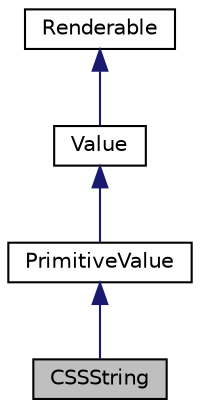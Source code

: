 digraph "CSSString"
{
 // INTERACTIVE_SVG=YES
  edge [fontname="Helvetica",fontsize="10",labelfontname="Helvetica",labelfontsize="10"];
  node [fontname="Helvetica",fontsize="10",shape=record];
  Node1 [label="CSSString",height=0.2,width=0.4,color="black", fillcolor="grey75", style="filled", fontcolor="black"];
  Node2 -> Node1 [dir="back",color="midnightblue",fontsize="10",style="solid",fontname="Helvetica"];
  Node2 [label="PrimitiveValue",height=0.2,width=0.4,color="black", fillcolor="white", style="filled",URL="$class_sabberworm_1_1_c_s_s_1_1_value_1_1_primitive_value.html"];
  Node3 -> Node2 [dir="back",color="midnightblue",fontsize="10",style="solid",fontname="Helvetica"];
  Node3 [label="Value",height=0.2,width=0.4,color="black", fillcolor="white", style="filled",URL="$class_sabberworm_1_1_c_s_s_1_1_value_1_1_value.html"];
  Node4 -> Node3 [dir="back",color="midnightblue",fontsize="10",style="solid",fontname="Helvetica"];
  Node4 [label="Renderable",height=0.2,width=0.4,color="black", fillcolor="white", style="filled",URL="$interface_sabberworm_1_1_c_s_s_1_1_renderable.html"];
}
